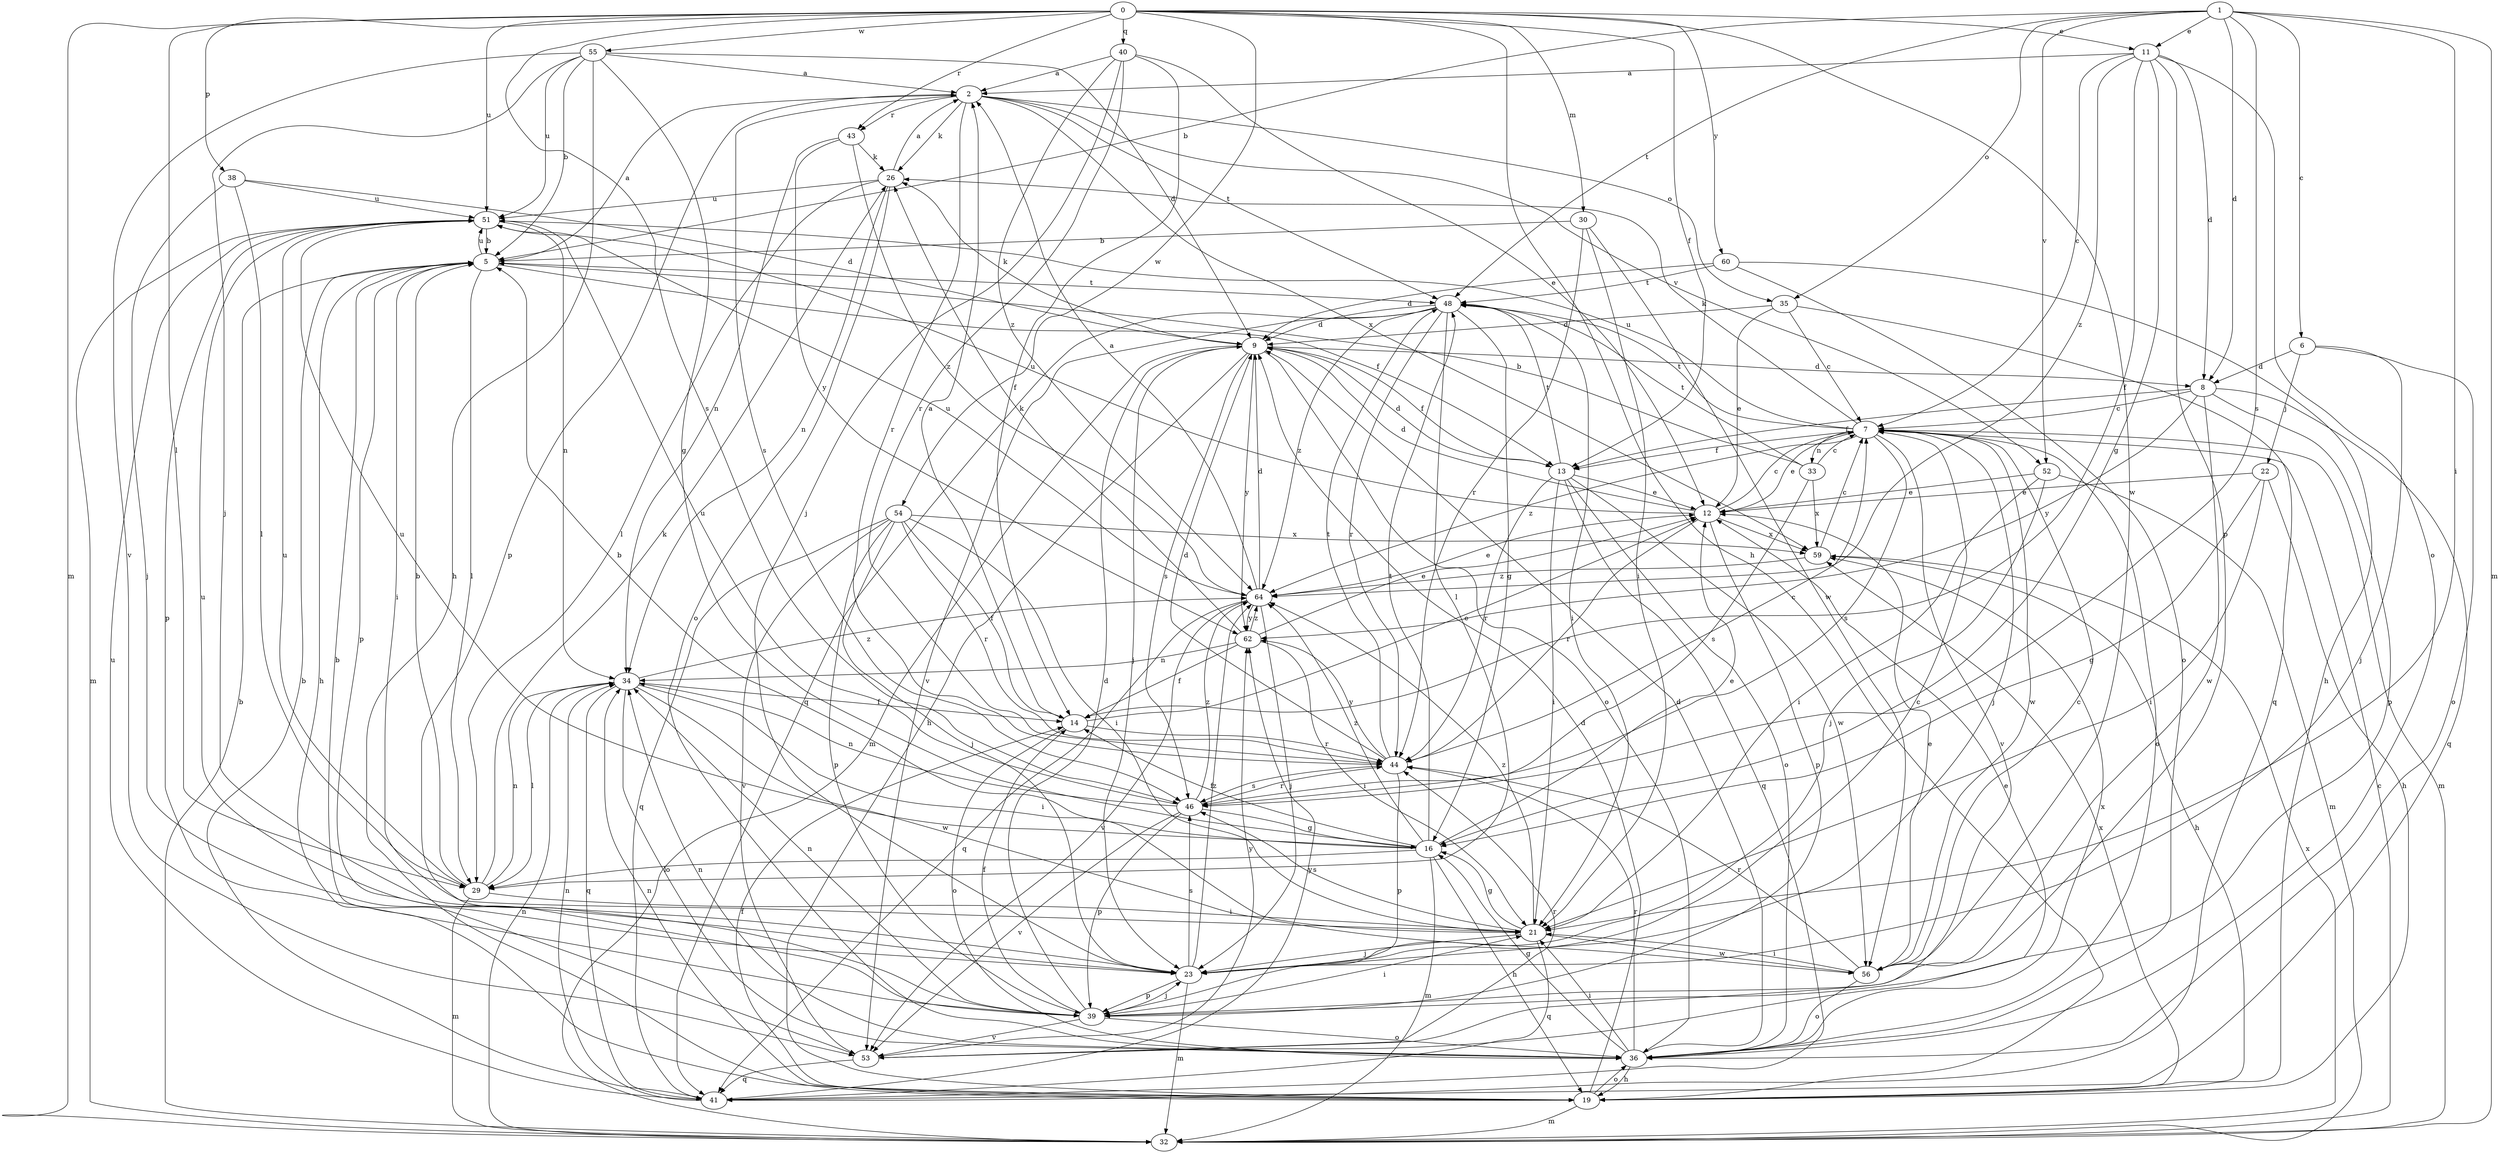 strict digraph  {
0;
1;
2;
5;
6;
7;
8;
9;
11;
12;
13;
14;
16;
19;
21;
22;
23;
26;
29;
30;
32;
33;
34;
35;
36;
38;
39;
40;
41;
43;
44;
46;
48;
51;
52;
53;
54;
55;
56;
59;
60;
62;
64;
0 -> 11  [label=e];
0 -> 13  [label=f];
0 -> 19  [label=h];
0 -> 29  [label=l];
0 -> 30  [label=m];
0 -> 32  [label=m];
0 -> 38  [label=p];
0 -> 40  [label=q];
0 -> 43  [label=r];
0 -> 46  [label=s];
0 -> 51  [label=u];
0 -> 54  [label=w];
0 -> 55  [label=w];
0 -> 56  [label=w];
0 -> 60  [label=y];
1 -> 5  [label=b];
1 -> 6  [label=c];
1 -> 8  [label=d];
1 -> 11  [label=e];
1 -> 21  [label=i];
1 -> 32  [label=m];
1 -> 35  [label=o];
1 -> 46  [label=s];
1 -> 48  [label=t];
1 -> 52  [label=v];
2 -> 26  [label=k];
2 -> 35  [label=o];
2 -> 39  [label=p];
2 -> 43  [label=r];
2 -> 44  [label=r];
2 -> 46  [label=s];
2 -> 48  [label=t];
2 -> 52  [label=v];
2 -> 59  [label=x];
5 -> 2  [label=a];
5 -> 13  [label=f];
5 -> 19  [label=h];
5 -> 21  [label=i];
5 -> 29  [label=l];
5 -> 39  [label=p];
5 -> 48  [label=t];
5 -> 51  [label=u];
6 -> 8  [label=d];
6 -> 22  [label=j];
6 -> 23  [label=j];
6 -> 36  [label=o];
7 -> 12  [label=e];
7 -> 13  [label=f];
7 -> 23  [label=j];
7 -> 26  [label=k];
7 -> 32  [label=m];
7 -> 33  [label=n];
7 -> 36  [label=o];
7 -> 46  [label=s];
7 -> 48  [label=t];
7 -> 51  [label=u];
7 -> 53  [label=v];
7 -> 56  [label=w];
7 -> 64  [label=z];
8 -> 7  [label=c];
8 -> 13  [label=f];
8 -> 39  [label=p];
8 -> 41  [label=q];
8 -> 56  [label=w];
8 -> 62  [label=y];
9 -> 8  [label=d];
9 -> 13  [label=f];
9 -> 19  [label=h];
9 -> 23  [label=j];
9 -> 26  [label=k];
9 -> 32  [label=m];
9 -> 36  [label=o];
9 -> 46  [label=s];
9 -> 62  [label=y];
11 -> 2  [label=a];
11 -> 7  [label=c];
11 -> 8  [label=d];
11 -> 14  [label=f];
11 -> 16  [label=g];
11 -> 36  [label=o];
11 -> 39  [label=p];
11 -> 64  [label=z];
12 -> 7  [label=c];
12 -> 9  [label=d];
12 -> 39  [label=p];
12 -> 44  [label=r];
12 -> 51  [label=u];
12 -> 59  [label=x];
13 -> 9  [label=d];
13 -> 12  [label=e];
13 -> 21  [label=i];
13 -> 36  [label=o];
13 -> 41  [label=q];
13 -> 44  [label=r];
13 -> 48  [label=t];
13 -> 56  [label=w];
14 -> 2  [label=a];
14 -> 12  [label=e];
14 -> 36  [label=o];
14 -> 44  [label=r];
16 -> 5  [label=b];
16 -> 12  [label=e];
16 -> 14  [label=f];
16 -> 19  [label=h];
16 -> 29  [label=l];
16 -> 32  [label=m];
16 -> 48  [label=t];
16 -> 51  [label=u];
16 -> 64  [label=z];
19 -> 9  [label=d];
19 -> 14  [label=f];
19 -> 32  [label=m];
19 -> 34  [label=n];
19 -> 36  [label=o];
19 -> 59  [label=x];
21 -> 16  [label=g];
21 -> 23  [label=j];
21 -> 41  [label=q];
21 -> 46  [label=s];
21 -> 56  [label=w];
21 -> 64  [label=z];
22 -> 12  [label=e];
22 -> 16  [label=g];
22 -> 19  [label=h];
22 -> 21  [label=i];
23 -> 7  [label=c];
23 -> 32  [label=m];
23 -> 39  [label=p];
23 -> 46  [label=s];
23 -> 51  [label=u];
23 -> 64  [label=z];
26 -> 2  [label=a];
26 -> 29  [label=l];
26 -> 34  [label=n];
26 -> 36  [label=o];
26 -> 51  [label=u];
29 -> 5  [label=b];
29 -> 21  [label=i];
29 -> 26  [label=k];
29 -> 32  [label=m];
29 -> 34  [label=n];
29 -> 51  [label=u];
30 -> 5  [label=b];
30 -> 21  [label=i];
30 -> 44  [label=r];
30 -> 56  [label=w];
32 -> 5  [label=b];
32 -> 7  [label=c];
32 -> 34  [label=n];
32 -> 59  [label=x];
33 -> 5  [label=b];
33 -> 7  [label=c];
33 -> 46  [label=s];
33 -> 48  [label=t];
33 -> 59  [label=x];
34 -> 14  [label=f];
34 -> 21  [label=i];
34 -> 29  [label=l];
34 -> 36  [label=o];
34 -> 41  [label=q];
34 -> 56  [label=w];
34 -> 64  [label=z];
35 -> 7  [label=c];
35 -> 9  [label=d];
35 -> 12  [label=e];
35 -> 41  [label=q];
36 -> 9  [label=d];
36 -> 16  [label=g];
36 -> 19  [label=h];
36 -> 21  [label=i];
36 -> 34  [label=n];
36 -> 44  [label=r];
36 -> 59  [label=x];
38 -> 9  [label=d];
38 -> 23  [label=j];
38 -> 29  [label=l];
38 -> 51  [label=u];
39 -> 9  [label=d];
39 -> 14  [label=f];
39 -> 21  [label=i];
39 -> 23  [label=j];
39 -> 34  [label=n];
39 -> 36  [label=o];
39 -> 53  [label=v];
40 -> 2  [label=a];
40 -> 12  [label=e];
40 -> 14  [label=f];
40 -> 23  [label=j];
40 -> 44  [label=r];
40 -> 64  [label=z];
41 -> 5  [label=b];
41 -> 34  [label=n];
41 -> 51  [label=u];
41 -> 62  [label=y];
43 -> 26  [label=k];
43 -> 34  [label=n];
43 -> 62  [label=y];
43 -> 64  [label=z];
44 -> 7  [label=c];
44 -> 9  [label=d];
44 -> 39  [label=p];
44 -> 46  [label=s];
44 -> 48  [label=t];
44 -> 62  [label=y];
46 -> 16  [label=g];
46 -> 34  [label=n];
46 -> 39  [label=p];
46 -> 44  [label=r];
46 -> 51  [label=u];
46 -> 53  [label=v];
46 -> 64  [label=z];
48 -> 9  [label=d];
48 -> 16  [label=g];
48 -> 21  [label=i];
48 -> 29  [label=l];
48 -> 41  [label=q];
48 -> 44  [label=r];
48 -> 53  [label=v];
48 -> 64  [label=z];
51 -> 5  [label=b];
51 -> 32  [label=m];
51 -> 34  [label=n];
51 -> 39  [label=p];
52 -> 12  [label=e];
52 -> 21  [label=i];
52 -> 23  [label=j];
52 -> 32  [label=m];
53 -> 5  [label=b];
53 -> 12  [label=e];
53 -> 41  [label=q];
53 -> 44  [label=r];
53 -> 62  [label=y];
54 -> 14  [label=f];
54 -> 21  [label=i];
54 -> 23  [label=j];
54 -> 39  [label=p];
54 -> 41  [label=q];
54 -> 44  [label=r];
54 -> 53  [label=v];
54 -> 59  [label=x];
55 -> 2  [label=a];
55 -> 5  [label=b];
55 -> 9  [label=d];
55 -> 16  [label=g];
55 -> 19  [label=h];
55 -> 23  [label=j];
55 -> 51  [label=u];
55 -> 53  [label=v];
56 -> 7  [label=c];
56 -> 12  [label=e];
56 -> 21  [label=i];
56 -> 36  [label=o];
56 -> 44  [label=r];
59 -> 7  [label=c];
59 -> 19  [label=h];
59 -> 64  [label=z];
60 -> 9  [label=d];
60 -> 19  [label=h];
60 -> 36  [label=o];
60 -> 48  [label=t];
62 -> 12  [label=e];
62 -> 14  [label=f];
62 -> 21  [label=i];
62 -> 26  [label=k];
62 -> 34  [label=n];
62 -> 64  [label=z];
64 -> 2  [label=a];
64 -> 9  [label=d];
64 -> 12  [label=e];
64 -> 23  [label=j];
64 -> 41  [label=q];
64 -> 51  [label=u];
64 -> 53  [label=v];
64 -> 62  [label=y];
}
